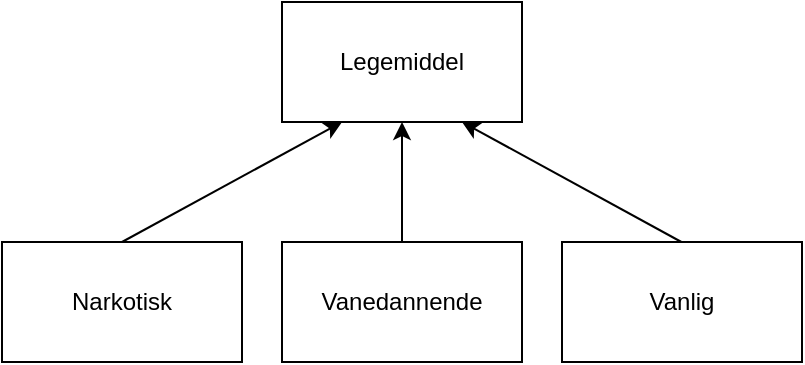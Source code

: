 <mxfile version="16.5.6" type="github">
  <diagram id="wuFIx5t87PMCcMwBELVB" name="Page-1">
    <mxGraphModel dx="780" dy="419" grid="1" gridSize="10" guides="1" tooltips="1" connect="1" arrows="1" fold="1" page="1" pageScale="1" pageWidth="827" pageHeight="1169" math="0" shadow="0">
      <root>
        <mxCell id="0" />
        <mxCell id="1" parent="0" />
        <mxCell id="vVm90_ULy_EPaL6kVAdp-1" value="Legemiddel" style="rounded=0;whiteSpace=wrap;html=1;" vertex="1" parent="1">
          <mxGeometry x="330" y="60" width="120" height="60" as="geometry" />
        </mxCell>
        <mxCell id="vVm90_ULy_EPaL6kVAdp-2" value="Narkotisk" style="rounded=0;whiteSpace=wrap;html=1;" vertex="1" parent="1">
          <mxGeometry x="190" y="180" width="120" height="60" as="geometry" />
        </mxCell>
        <mxCell id="vVm90_ULy_EPaL6kVAdp-3" value="Vanedannende" style="rounded=0;whiteSpace=wrap;html=1;" vertex="1" parent="1">
          <mxGeometry x="330" y="180" width="120" height="60" as="geometry" />
        </mxCell>
        <mxCell id="vVm90_ULy_EPaL6kVAdp-4" value="Vanlig" style="rounded=0;whiteSpace=wrap;html=1;" vertex="1" parent="1">
          <mxGeometry x="470" y="180" width="120" height="60" as="geometry" />
        </mxCell>
        <mxCell id="vVm90_ULy_EPaL6kVAdp-5" value="" style="endArrow=classic;html=1;rounded=0;entryX=0.25;entryY=1;entryDx=0;entryDy=0;" edge="1" parent="1" target="vVm90_ULy_EPaL6kVAdp-1">
          <mxGeometry width="50" height="50" relative="1" as="geometry">
            <mxPoint x="250" y="180" as="sourcePoint" />
            <mxPoint x="300" y="130" as="targetPoint" />
          </mxGeometry>
        </mxCell>
        <mxCell id="vVm90_ULy_EPaL6kVAdp-6" value="" style="endArrow=classic;html=1;rounded=0;entryX=0.5;entryY=1;entryDx=0;entryDy=0;exitX=0.5;exitY=0;exitDx=0;exitDy=0;" edge="1" parent="1" source="vVm90_ULy_EPaL6kVAdp-3" target="vVm90_ULy_EPaL6kVAdp-1">
          <mxGeometry width="50" height="50" relative="1" as="geometry">
            <mxPoint x="386" y="180" as="sourcePoint" />
            <mxPoint x="490" y="120" as="targetPoint" />
          </mxGeometry>
        </mxCell>
        <mxCell id="vVm90_ULy_EPaL6kVAdp-7" value="" style="endArrow=classic;html=1;rounded=0;entryX=0.75;entryY=1;entryDx=0;entryDy=0;exitX=0.5;exitY=0;exitDx=0;exitDy=0;" edge="1" parent="1" target="vVm90_ULy_EPaL6kVAdp-1">
          <mxGeometry width="50" height="50" relative="1" as="geometry">
            <mxPoint x="529.71" y="180" as="sourcePoint" />
            <mxPoint x="529.71" y="120" as="targetPoint" />
          </mxGeometry>
        </mxCell>
      </root>
    </mxGraphModel>
  </diagram>
</mxfile>
